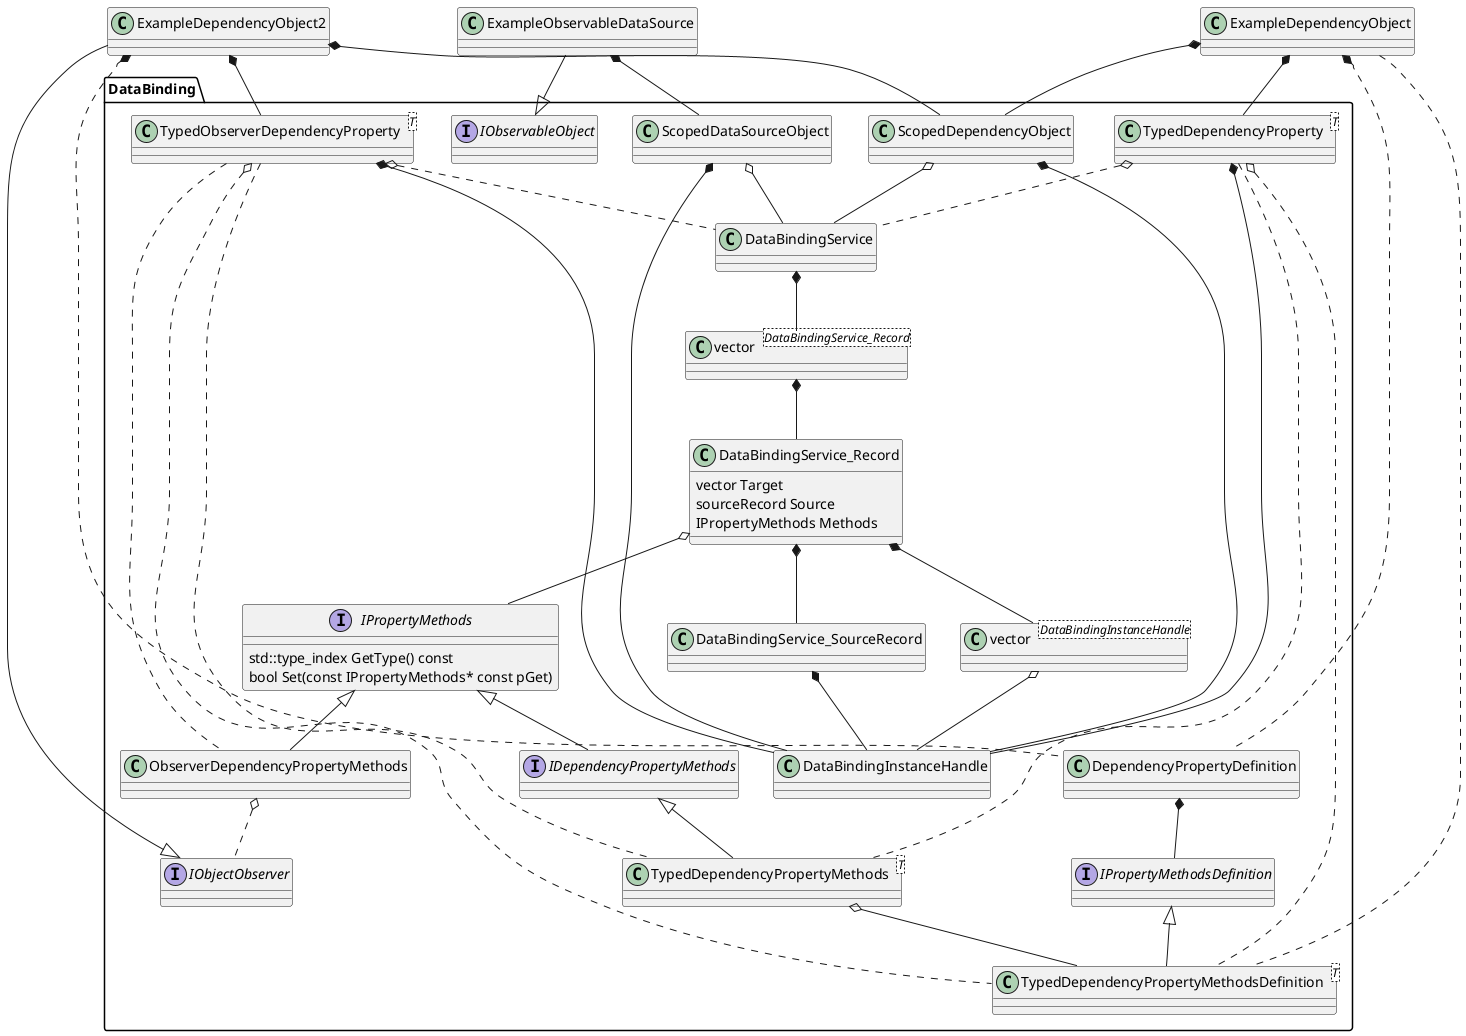 @startuml FslDemoService.DataBinding new
scale 1

namespace DataBinding {
    interface IObservableObject
    interface IObjectObserver

    class DataBindingInstanceHandle
    class DependencyPropertyDefinition
    class ScopedDependencyObject
    class "TypedDependencyProperty<T>" as TypedDependencyProperty_T
    class "TypedObserverDependencyProperty<T>" as TypedObserverDependencyProperty_T

    interface IPropertyMethods {
        std::type_index GetType() const
        bool Set(const IPropertyMethods* const pGet)
    }
    interface IDependencyPropertyMethods
    class ObserverDependencyPropertyMethods
    class "TypedDependencyPropertyMethods<T>" as TypedDependencyPropertyMethods_T

    interface IPropertyMethodsDefinition
    class "TypedDependencyPropertyMethodsDefinition<T>" as TypedDependencyPropertyMethodsDefinition_T


    IPropertyMethodsDefinition <|-- TypedDependencyPropertyMethodsDefinition_T
    DependencyPropertyDefinition *-- IPropertyMethodsDefinition


    class DataBindingService
    class DataBindingService_Record {
        vector Target 
        sourceRecord Source 
        IPropertyMethods Methods
    }
    class DataBindingService_SourceRecord
    class "vector<DataBindingService_Record>" as vector_DataBindingService_Record
    class "vector<DataBindingInstanceHandle>" as vector_DataBindingInstanceHandle


    DataBindingService_Record *-- DataBindingService_SourceRecord
    vector_DataBindingService_Record *-- DataBindingService_Record
    DataBindingService *-- vector_DataBindingService_Record

    DataBindingService_SourceRecord *-- DataBindingInstanceHandle
    DataBindingService_Record *-- vector_DataBindingInstanceHandle
    vector_DataBindingInstanceHandle o-- DataBindingInstanceHandle
    DataBindingService_Record o-- IPropertyMethods



    IPropertyMethods <|-- IDependencyPropertyMethods
    IPropertyMethods <|-- ObserverDependencyPropertyMethods
    ObserverDependencyPropertyMethods o.. IObjectObserver
    IDependencyPropertyMethods <|-- TypedDependencyPropertyMethods_T

    ScopedDependencyObject o-- DataBindingService
    ScopedDependencyObject *-- DataBindingInstanceHandle

    TypedDependencyProperty_T *-- DataBindingInstanceHandle
    TypedDependencyProperty_T o.. DataBindingService
    TypedDependencyProperty_T .. TypedDependencyPropertyMethods_T
    TypedDependencyProperty_T o.. TypedDependencyPropertyMethodsDefinition_T

    TypedObserverDependencyProperty_T *-- DataBindingInstanceHandle
    TypedObserverDependencyProperty_T o.. DataBindingService
    TypedObserverDependencyProperty_T .. TypedDependencyPropertyMethods_T
    TypedObserverDependencyProperty_T o.. TypedDependencyPropertyMethodsDefinition_T


    TypedDependencyPropertyMethods_T o-- TypedDependencyPropertyMethodsDefinition_T
    TypedObserverDependencyProperty_T .. ObserverDependencyPropertyMethods

    ScopedDataSourceObject o-- DataBindingService
    ScopedDataSourceObject *-- DataBindingInstanceHandle
}


class ExampleDependencyObject
class ExampleDependencyObject2
class ExampleObservableDataSource

ExampleDependencyObject *-- DataBinding.ScopedDependencyObject
ExampleDependencyObject *-- DataBinding.TypedDependencyProperty_T
ExampleDependencyObject *.. DataBinding.DependencyPropertyDefinition

ExampleDependencyObject .. DataBinding.TypedDependencyPropertyMethodsDefinition_T

DataBinding.IObjectObserver <|-- ExampleDependencyObject2
ExampleDependencyObject2 *-- DataBinding.ScopedDependencyObject
ExampleDependencyObject2 *-- DataBinding.TypedObserverDependencyProperty_T
ExampleDependencyObject2 *.. DataBinding.DependencyPropertyDefinition


DataBinding.IObservableObject <|-- ExampleObservableDataSource
ExampleObservableDataSource *-- DataBinding.ScopedDataSourceObject


@enduml
